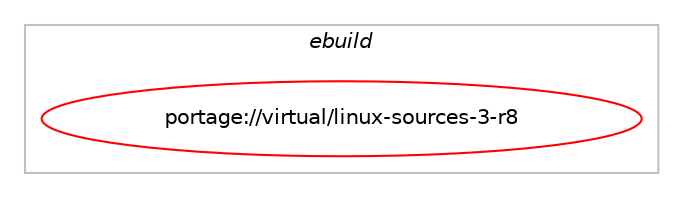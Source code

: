digraph prolog {

# *************
# Graph options
# *************

newrank=true;
concentrate=true;
compound=true;
graph [rankdir=LR,fontname=Helvetica,fontsize=10,ranksep=1.5];#, ranksep=2.5, nodesep=0.2];
edge  [arrowhead=vee];
node  [fontname=Helvetica,fontsize=10];

# **********
# The ebuild
# **********

subgraph cluster_leftcol {
color=gray;
label=<<i>ebuild</i>>;
id [label="portage://virtual/linux-sources-3-r8", color=red, width=4, href="../virtual/linux-sources-3-r8.svg"];
}

# ****************
# The dependencies
# ****************

subgraph cluster_midcol {
color=gray;
label=<<i>dependencies</i>>;
subgraph cluster_compile {
fillcolor="#eeeeee";
style=filled;
label=<<i>compile</i>>;
}
subgraph cluster_compileandrun {
fillcolor="#eeeeee";
style=filled;
label=<<i>compile and run</i>>;
}
subgraph cluster_run {
fillcolor="#eeeeee";
style=filled;
label=<<i>run</i>>;
# *** BEGIN UNKNOWN DEPENDENCY TYPE (TODO) ***
# id -> equal(any_of_group([package_dependency(portage://virtual/linux-sources-3-r8,run,no,sys-kernel,gentoo-sources,none,[,,],[],[]),package_dependency(portage://virtual/linux-sources-3-r8,run,no,sys-kernel,vanilla-sources,none,[,,],[],[]),package_dependency(portage://virtual/linux-sources-3-r8,run,no,sys-kernel,git-sources,none,[,,],[],[]),package_dependency(portage://virtual/linux-sources-3-r8,run,no,sys-kernel,mips-sources,none,[,,],[],[]),package_dependency(portage://virtual/linux-sources-3-r8,run,no,sys-kernel,pf-sources,none,[,,],[],[]),package_dependency(portage://virtual/linux-sources-3-r8,run,no,sys-kernel,rt-sources,none,[,,],[],[]),package_dependency(portage://virtual/linux-sources-3-r8,run,no,sys-kernel,zen-sources,none,[,,],[],[]),package_dependency(portage://virtual/linux-sources-3-r8,run,no,sys-kernel,raspberrypi-sources,none,[,,],[],[]),package_dependency(portage://virtual/linux-sources-3-r8,run,no,sys-kernel,gentoo-kernel,none,[,,],[],[]),package_dependency(portage://virtual/linux-sources-3-r8,run,no,sys-kernel,gentoo-kernel-bin,none,[,,],[],[]),package_dependency(portage://virtual/linux-sources-3-r8,run,no,sys-kernel,vanilla-kernel,none,[,,],[],[]),package_dependency(portage://virtual/linux-sources-3-r8,run,no,sys-kernel,linux-next,none,[,,],[],[]),package_dependency(portage://virtual/linux-sources-3-r8,run,no,sys-kernel,asahi-sources,none,[,,],[],[])]))
# *** END UNKNOWN DEPENDENCY TYPE (TODO) ***

# *** BEGIN UNKNOWN DEPENDENCY TYPE (TODO) ***
# id -> equal(use_conditional_group(positive,firmware,portage://virtual/linux-sources-3-r8,[package_dependency(portage://virtual/linux-sources-3-r8,run,no,sys-kernel,linux-firmware,none,[,,],[],[])]))
# *** END UNKNOWN DEPENDENCY TYPE (TODO) ***

}
}

# **************
# The candidates
# **************

subgraph cluster_choices {
rank=same;
color=gray;
label=<<i>candidates</i>>;

}

}
